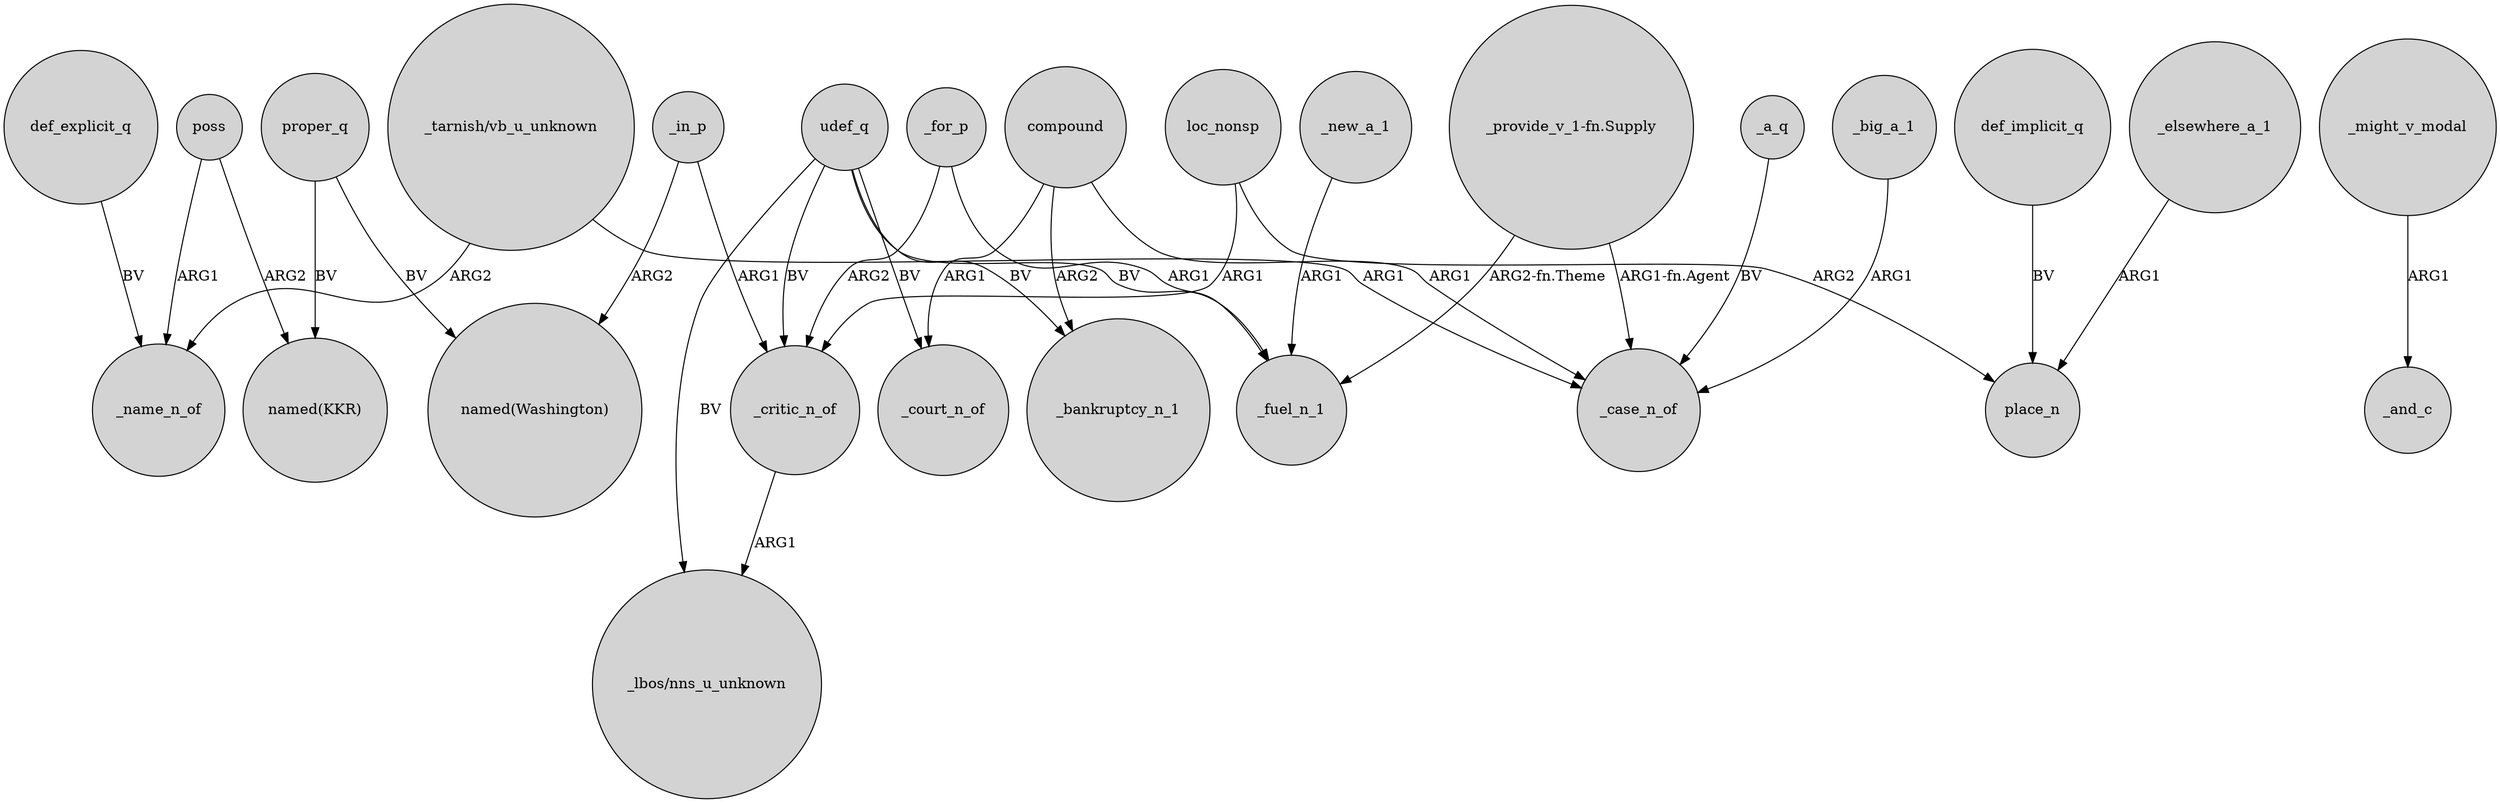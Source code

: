 digraph {
	node [shape=circle style=filled]
	"_tarnish/vb_u_unknown" -> _name_n_of [label=ARG2]
	"_provide_v_1-fn.Supply" -> _case_n_of [label="ARG1-fn.Agent"]
	udef_q -> _bankruptcy_n_1 [label=BV]
	"_provide_v_1-fn.Supply" -> _fuel_n_1 [label="ARG2-fn.Theme"]
	_for_p -> _critic_n_of [label=ARG2]
	_a_q -> _case_n_of [label=BV]
	compound -> _bankruptcy_n_1 [label=ARG2]
	_new_a_1 -> _fuel_n_1 [label=ARG1]
	udef_q -> _court_n_of [label=BV]
	poss -> "named(KKR)" [label=ARG2]
	udef_q -> _critic_n_of [label=BV]
	def_implicit_q -> place_n [label=BV]
	proper_q -> "named(KKR)" [label=BV]
	_for_p -> _fuel_n_1 [label=ARG1]
	loc_nonsp -> _critic_n_of [label=ARG1]
	_might_v_modal -> _and_c [label=ARG1]
	proper_q -> "named(Washington)" [label=BV]
	compound -> _case_n_of [label=ARG1]
	_critic_n_of -> "_lbos/nns_u_unknown" [label=ARG1]
	_elsewhere_a_1 -> place_n [label=ARG1]
	_big_a_1 -> _case_n_of [label=ARG1]
	poss -> _name_n_of [label=ARG1]
	udef_q -> "_lbos/nns_u_unknown" [label=BV]
	loc_nonsp -> place_n [label=ARG2]
	udef_q -> _fuel_n_1 [label=BV]
	_in_p -> _critic_n_of [label=ARG1]
	_in_p -> "named(Washington)" [label=ARG2]
	compound -> _court_n_of [label=ARG1]
	"_tarnish/vb_u_unknown" -> _case_n_of [label=ARG1]
	def_explicit_q -> _name_n_of [label=BV]
}
